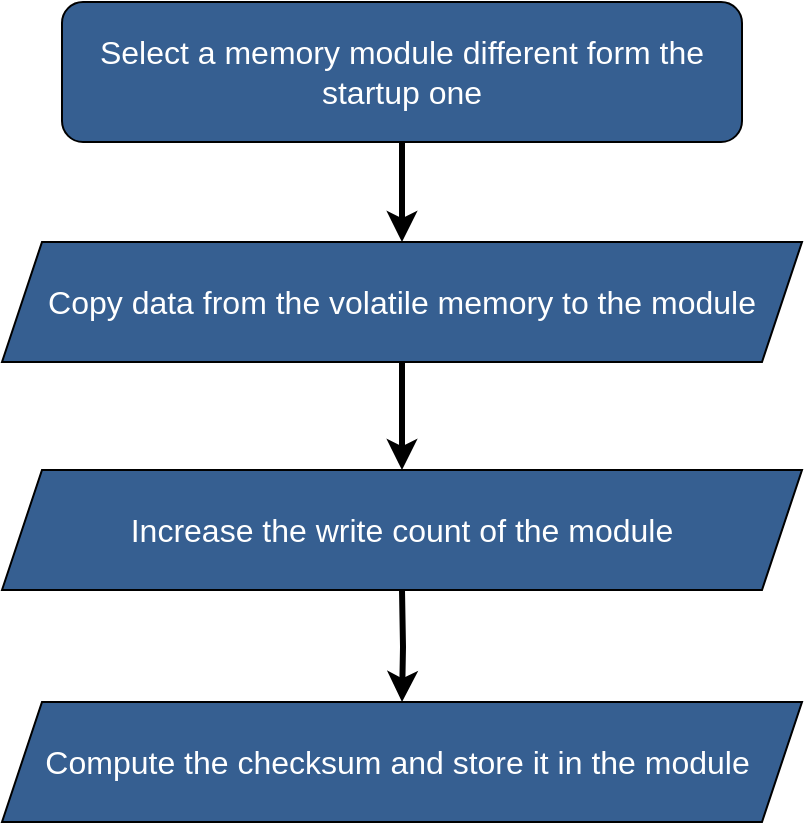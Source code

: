 <mxfile version="24.7.6">
  <diagram id="YaoQWXKVeOTKrWk3H9-n" name="Pagina-2">
    <mxGraphModel dx="1386" dy="757" grid="1" gridSize="10" guides="1" tooltips="1" connect="1" arrows="1" fold="1" page="1" pageScale="1" pageWidth="827" pageHeight="1169" math="0" shadow="0">
      <root>
        <mxCell id="0" />
        <mxCell id="1" parent="0" />
        <mxCell id="7qxjw-tzkWbhI7lz4Nkl-1" style="edgeStyle=orthogonalEdgeStyle;rounded=0;orthogonalLoop=1;jettySize=auto;html=1;exitX=0.5;exitY=1;exitDx=0;exitDy=0;entryX=0.5;entryY=0;entryDx=0;entryDy=0;strokeWidth=3;" edge="1" parent="1" target="7qxjw-tzkWbhI7lz4Nkl-3">
          <mxGeometry relative="1" as="geometry">
            <mxPoint x="400" y="434.0" as="sourcePoint" />
            <mxPoint x="400" y="465.0" as="targetPoint" />
          </mxGeometry>
        </mxCell>
        <mxCell id="7qxjw-tzkWbhI7lz4Nkl-2" value="&lt;font color=&quot;#ffffff&quot; style=&quot;font-size: 16px;&quot;&gt;Increase the write count of the module&lt;/font&gt;" style="shape=parallelogram;perimeter=parallelogramPerimeter;whiteSpace=wrap;html=1;fixedSize=1;fillColor=#365f91;" vertex="1" parent="1">
          <mxGeometry x="200" y="374" width="400" height="60" as="geometry" />
        </mxCell>
        <mxCell id="7qxjw-tzkWbhI7lz4Nkl-3" value="&lt;font color=&quot;#ffffff&quot; style=&quot;font-size: 16px;&quot;&gt;Compute the checksum and store it in the module&amp;nbsp;&lt;/font&gt;" style="shape=parallelogram;perimeter=parallelogramPerimeter;whiteSpace=wrap;html=1;fixedSize=1;fillColor=#365F91;" vertex="1" parent="1">
          <mxGeometry x="200" y="490" width="400" height="60" as="geometry" />
        </mxCell>
        <mxCell id="7qxjw-tzkWbhI7lz4Nkl-4" style="edgeStyle=orthogonalEdgeStyle;rounded=0;orthogonalLoop=1;jettySize=auto;html=1;exitX=0.5;exitY=1;exitDx=0;exitDy=0;entryX=0.5;entryY=0;entryDx=0;entryDy=0;strokeWidth=3;" edge="1" parent="1" source="7qxjw-tzkWbhI7lz4Nkl-5" target="7qxjw-tzkWbhI7lz4Nkl-2">
          <mxGeometry relative="1" as="geometry" />
        </mxCell>
        <mxCell id="7qxjw-tzkWbhI7lz4Nkl-5" value="&lt;div style=&quot;&quot;&gt;&lt;span style=&quot;background-color: initial;&quot;&gt;&lt;font color=&quot;#ffffff&quot; style=&quot;font-size: 16px;&quot;&gt;Copy data from the volatile memory to the module&lt;/font&gt;&lt;/span&gt;&lt;/div&gt;" style="shape=parallelogram;perimeter=parallelogramPerimeter;whiteSpace=wrap;html=1;fixedSize=1;align=center;fillColor=#365F91;" vertex="1" parent="1">
          <mxGeometry x="200" y="260" width="400" height="60" as="geometry" />
        </mxCell>
        <mxCell id="7qxjw-tzkWbhI7lz4Nkl-6" style="edgeStyle=orthogonalEdgeStyle;rounded=0;orthogonalLoop=1;jettySize=auto;html=1;exitX=0.5;exitY=1;exitDx=0;exitDy=0;entryX=0.5;entryY=0;entryDx=0;entryDy=0;strokeWidth=3;" edge="1" parent="1" source="7qxjw-tzkWbhI7lz4Nkl-7" target="7qxjw-tzkWbhI7lz4Nkl-5">
          <mxGeometry relative="1" as="geometry" />
        </mxCell>
        <mxCell id="7qxjw-tzkWbhI7lz4Nkl-7" value="&lt;font color=&quot;#ffffff&quot; style=&quot;font-size: 16px;&quot;&gt;Select a memory module different form the startup one&lt;/font&gt;" style="rounded=1;whiteSpace=wrap;html=1;fillColor=#365F91;" vertex="1" parent="1">
          <mxGeometry x="230" y="140" width="340" height="70" as="geometry" />
        </mxCell>
      </root>
    </mxGraphModel>
  </diagram>
</mxfile>
